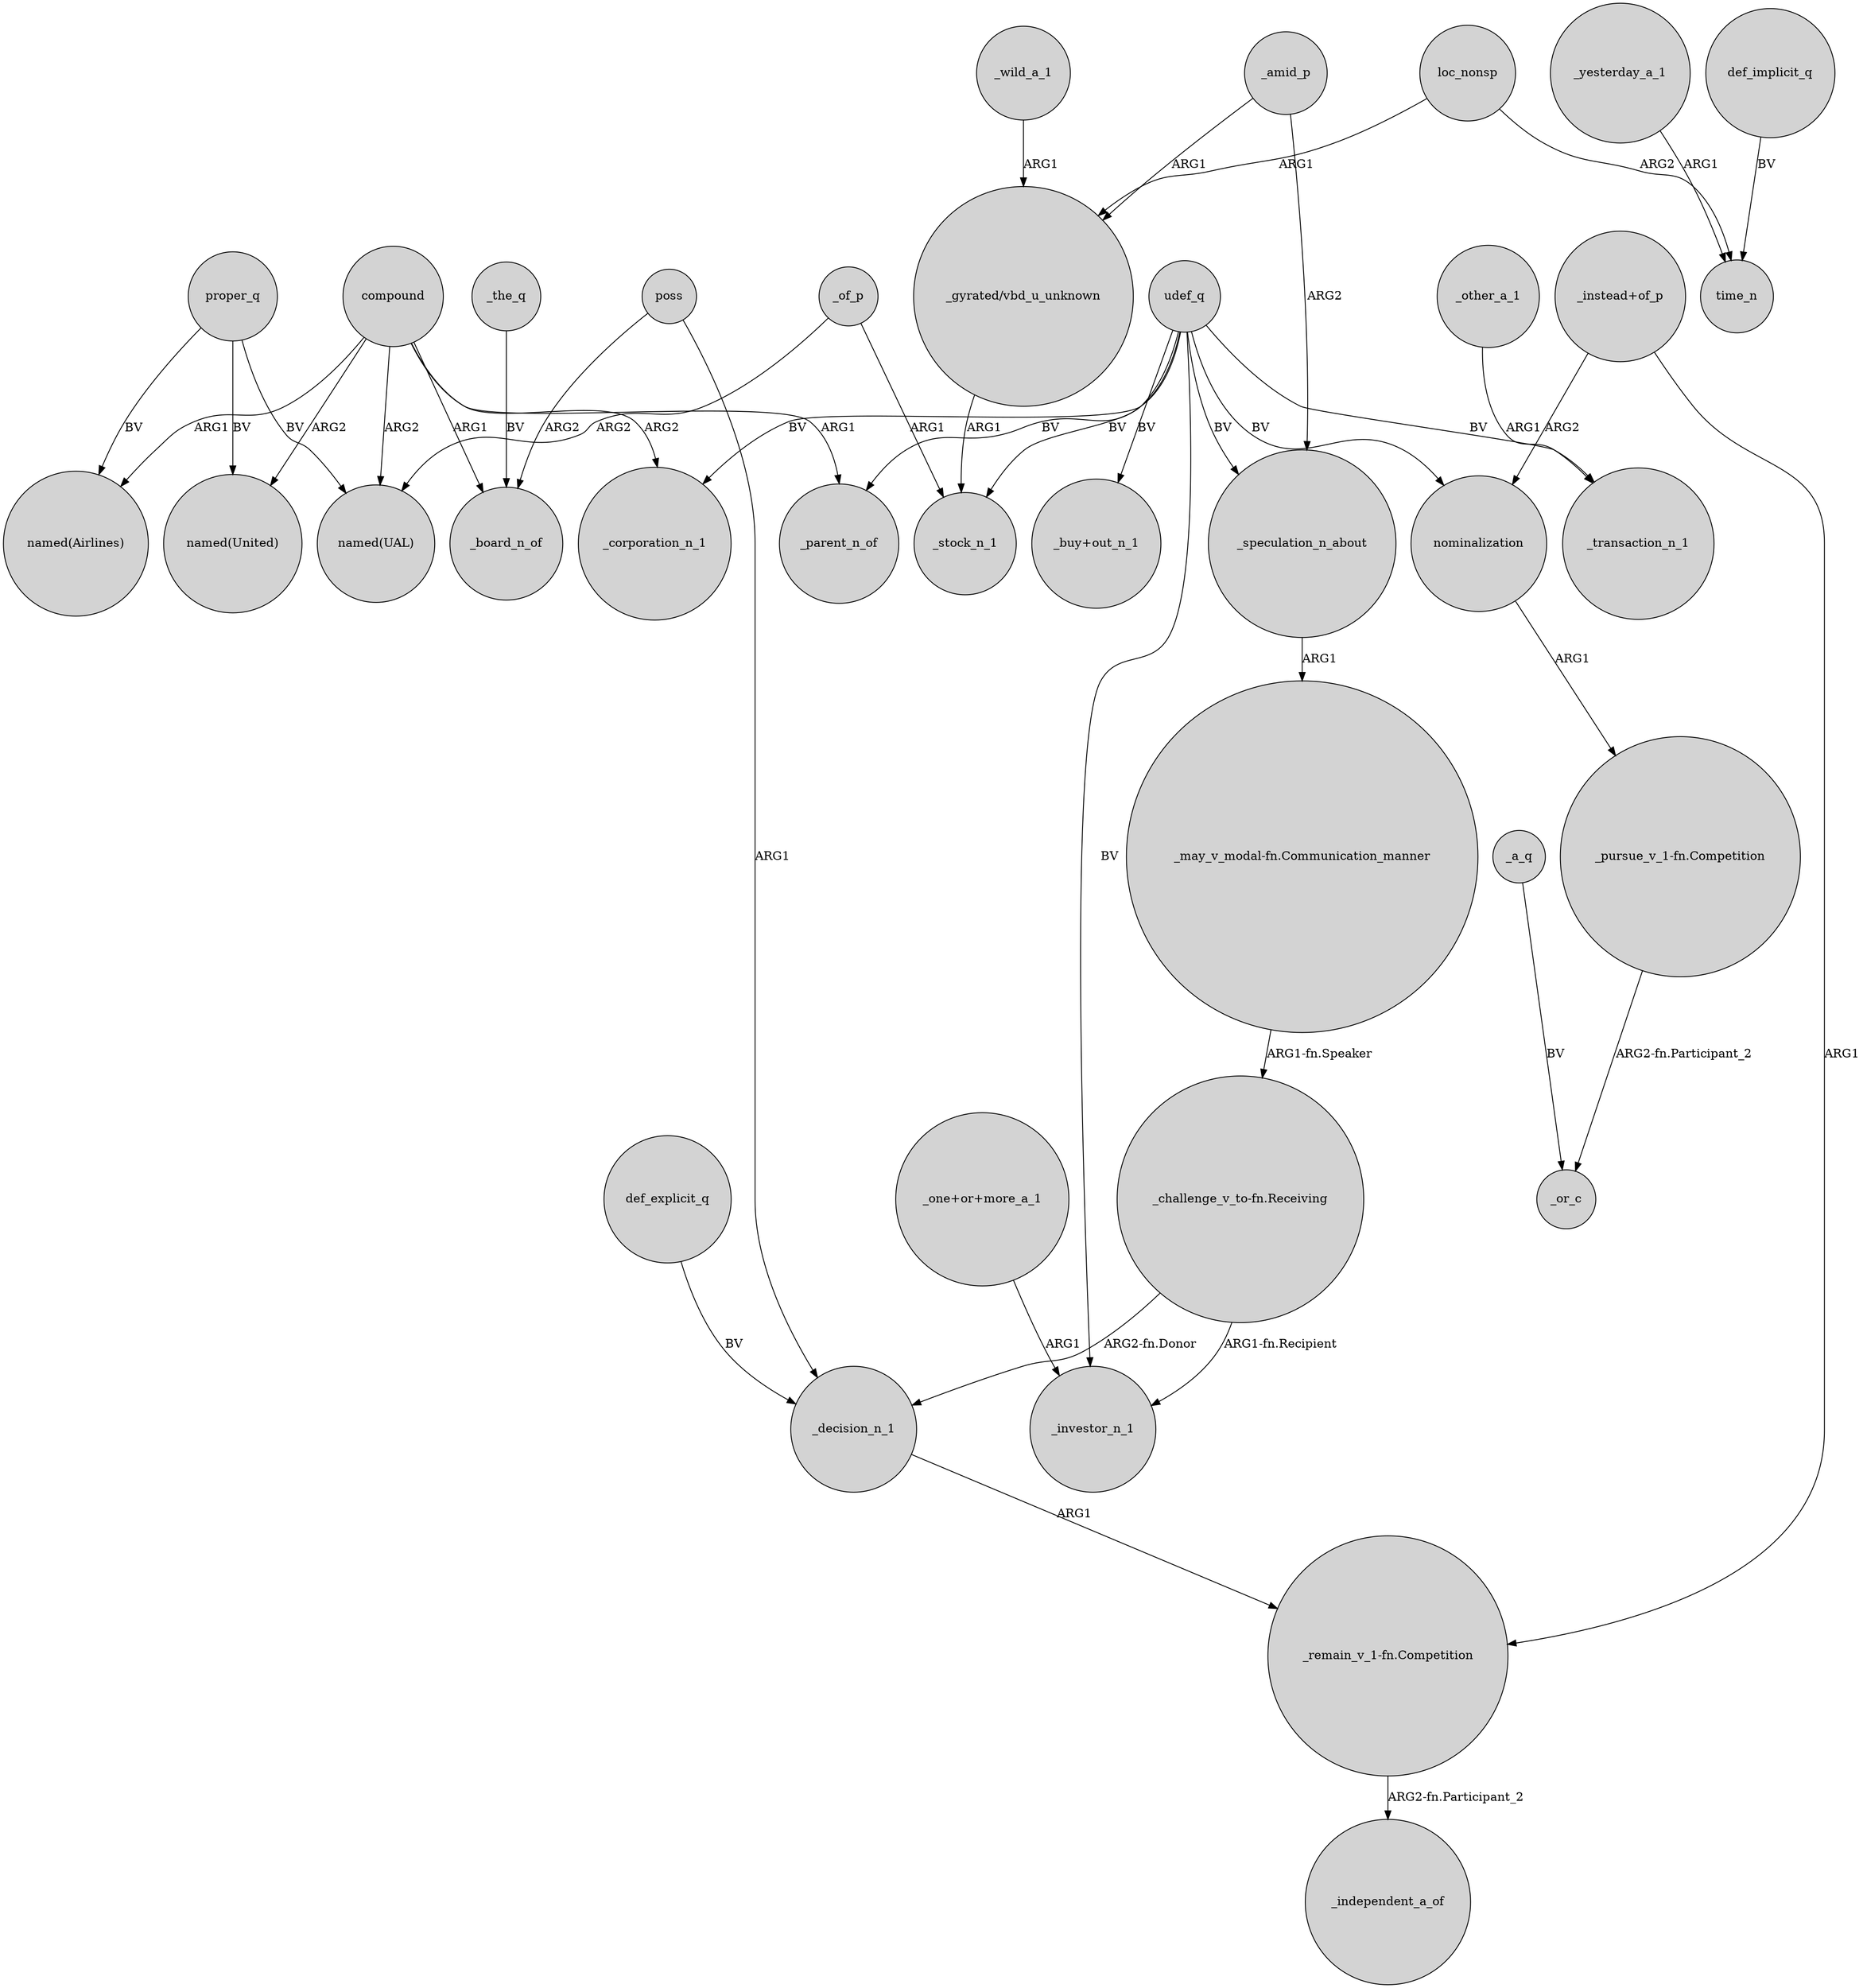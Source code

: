 digraph {
	node [shape=circle style=filled]
	_of_p -> "named(UAL)" [label=ARG2]
	compound -> "named(Airlines)" [label=ARG1]
	compound -> "named(United)" [label=ARG2]
	_speculation_n_about -> "_may_v_modal-fn.Communication_manner" [label=ARG1]
	"_gyrated/vbd_u_unknown" -> _stock_n_1 [label=ARG1]
	udef_q -> nominalization [label=BV]
	"_challenge_v_to-fn.Receiving" -> _investor_n_1 [label="ARG1-fn.Recipient"]
	def_explicit_q -> _decision_n_1 [label=BV]
	"_challenge_v_to-fn.Receiving" -> _decision_n_1 [label="ARG2-fn.Donor"]
	udef_q -> _speculation_n_about [label=BV]
	_yesterday_a_1 -> time_n [label=ARG1]
	_other_a_1 -> _transaction_n_1 [label=ARG1]
	poss -> _decision_n_1 [label=ARG1]
	"_remain_v_1-fn.Competition" -> _independent_a_of [label="ARG2-fn.Participant_2"]
	udef_q -> "_buy+out_n_1" [label=BV]
	_wild_a_1 -> "_gyrated/vbd_u_unknown" [label=ARG1]
	_the_q -> _board_n_of [label=BV]
	proper_q -> "named(Airlines)" [label=BV]
	"_may_v_modal-fn.Communication_manner" -> "_challenge_v_to-fn.Receiving" [label="ARG1-fn.Speaker"]
	_decision_n_1 -> "_remain_v_1-fn.Competition" [label=ARG1]
	proper_q -> "named(UAL)" [label=BV]
	_a_q -> _or_c [label=BV]
	loc_nonsp -> "_gyrated/vbd_u_unknown" [label=ARG1]
	udef_q -> _stock_n_1 [label=BV]
	compound -> _parent_n_of [label=ARG1]
	compound -> _board_n_of [label=ARG1]
	_amid_p -> _speculation_n_about [label=ARG2]
	_amid_p -> "_gyrated/vbd_u_unknown" [label=ARG1]
	proper_q -> "named(United)" [label=BV]
	poss -> _board_n_of [label=ARG2]
	"_instead+of_p" -> "_remain_v_1-fn.Competition" [label=ARG1]
	udef_q -> _transaction_n_1 [label=BV]
	compound -> "named(UAL)" [label=ARG2]
	compound -> _corporation_n_1 [label=ARG2]
	udef_q -> _corporation_n_1 [label=BV]
	loc_nonsp -> time_n [label=ARG2]
	"_pursue_v_1-fn.Competition" -> _or_c [label="ARG2-fn.Participant_2"]
	_of_p -> _stock_n_1 [label=ARG1]
	udef_q -> _parent_n_of [label=BV]
	udef_q -> _investor_n_1 [label=BV]
	"_one+or+more_a_1" -> _investor_n_1 [label=ARG1]
	nominalization -> "_pursue_v_1-fn.Competition" [label=ARG1]
	def_implicit_q -> time_n [label=BV]
	"_instead+of_p" -> nominalization [label=ARG2]
}
